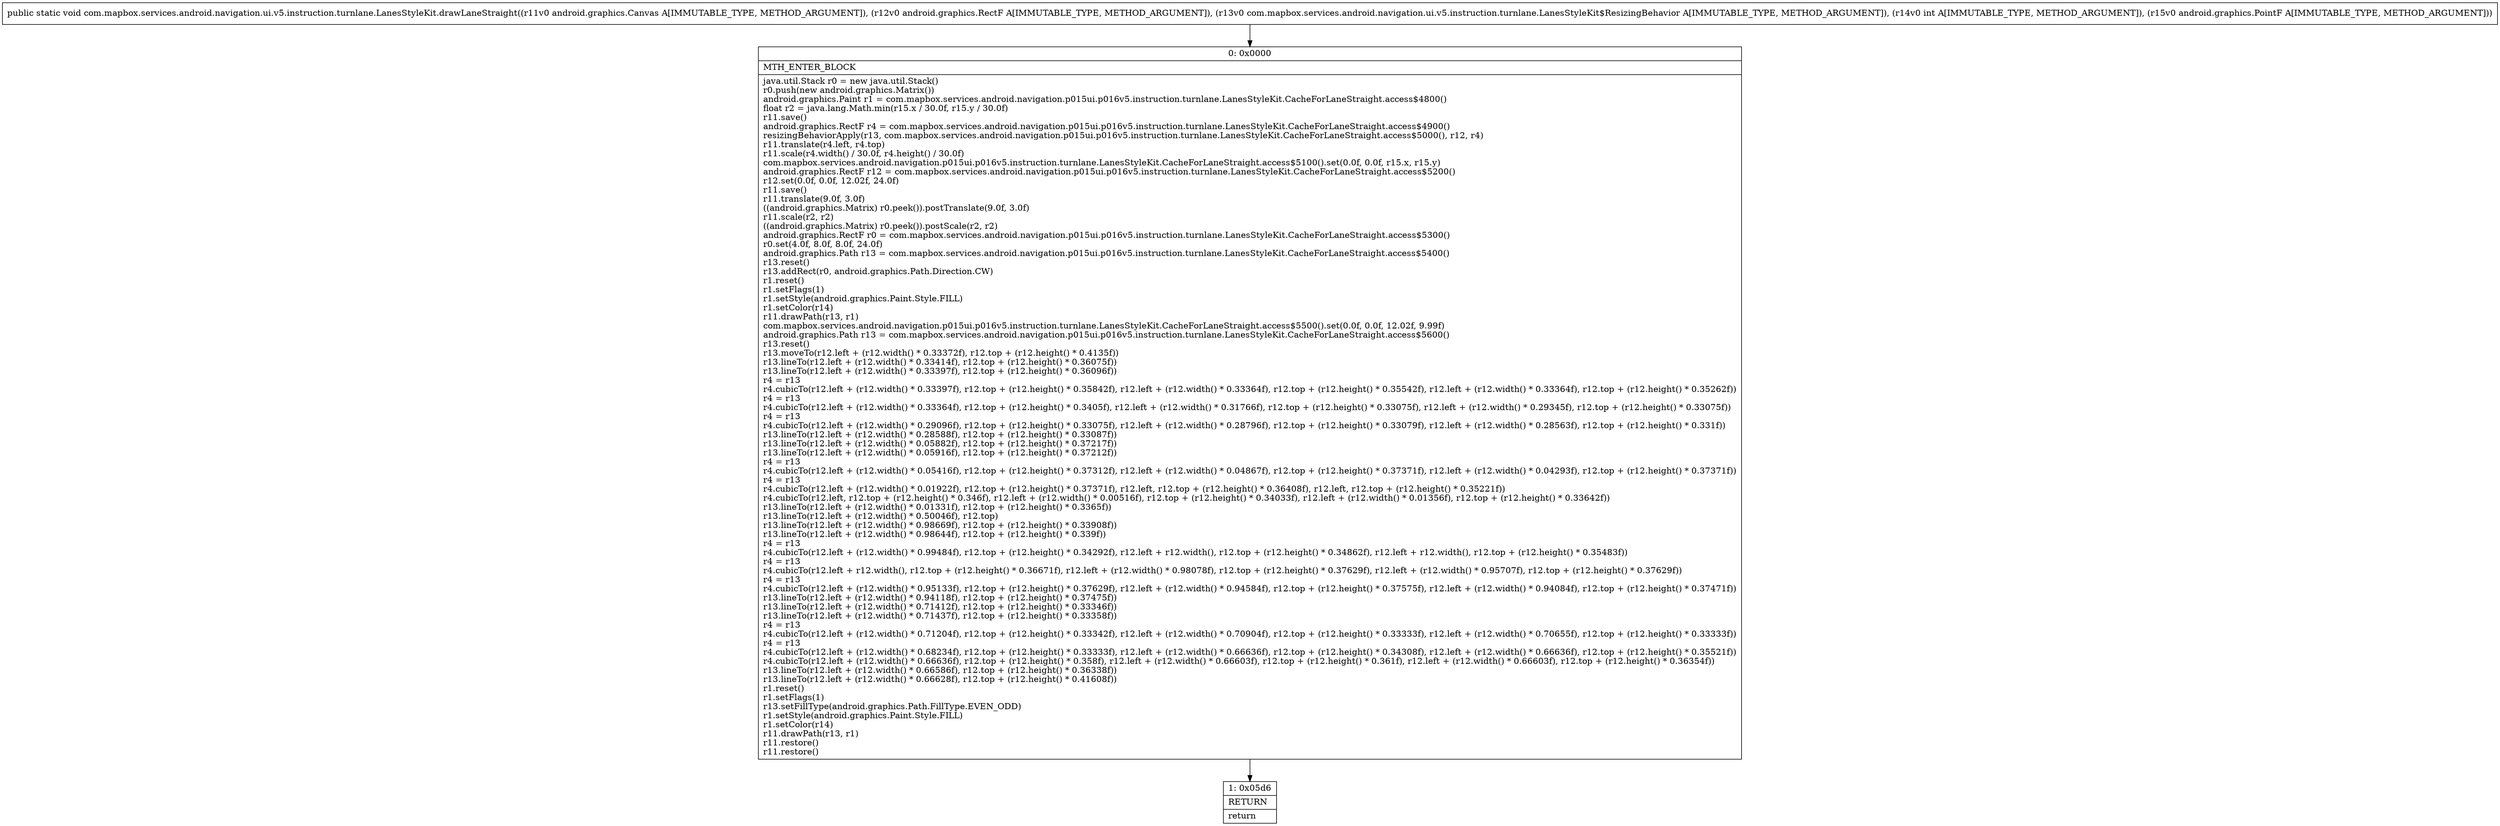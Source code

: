 digraph "CFG forcom.mapbox.services.android.navigation.ui.v5.instruction.turnlane.LanesStyleKit.drawLaneStraight(Landroid\/graphics\/Canvas;Landroid\/graphics\/RectF;Lcom\/mapbox\/services\/android\/navigation\/ui\/v5\/instruction\/turnlane\/LanesStyleKit$ResizingBehavior;ILandroid\/graphics\/PointF;)V" {
Node_0 [shape=record,label="{0\:\ 0x0000|MTH_ENTER_BLOCK\l|java.util.Stack r0 = new java.util.Stack()\lr0.push(new android.graphics.Matrix())\landroid.graphics.Paint r1 = com.mapbox.services.android.navigation.p015ui.p016v5.instruction.turnlane.LanesStyleKit.CacheForLaneStraight.access$4800()\lfloat r2 = java.lang.Math.min(r15.x \/ 30.0f, r15.y \/ 30.0f)\lr11.save()\landroid.graphics.RectF r4 = com.mapbox.services.android.navigation.p015ui.p016v5.instruction.turnlane.LanesStyleKit.CacheForLaneStraight.access$4900()\lresizingBehaviorApply(r13, com.mapbox.services.android.navigation.p015ui.p016v5.instruction.turnlane.LanesStyleKit.CacheForLaneStraight.access$5000(), r12, r4)\lr11.translate(r4.left, r4.top)\lr11.scale(r4.width() \/ 30.0f, r4.height() \/ 30.0f)\lcom.mapbox.services.android.navigation.p015ui.p016v5.instruction.turnlane.LanesStyleKit.CacheForLaneStraight.access$5100().set(0.0f, 0.0f, r15.x, r15.y)\landroid.graphics.RectF r12 = com.mapbox.services.android.navigation.p015ui.p016v5.instruction.turnlane.LanesStyleKit.CacheForLaneStraight.access$5200()\lr12.set(0.0f, 0.0f, 12.02f, 24.0f)\lr11.save()\lr11.translate(9.0f, 3.0f)\l((android.graphics.Matrix) r0.peek()).postTranslate(9.0f, 3.0f)\lr11.scale(r2, r2)\l((android.graphics.Matrix) r0.peek()).postScale(r2, r2)\landroid.graphics.RectF r0 = com.mapbox.services.android.navigation.p015ui.p016v5.instruction.turnlane.LanesStyleKit.CacheForLaneStraight.access$5300()\lr0.set(4.0f, 8.0f, 8.0f, 24.0f)\landroid.graphics.Path r13 = com.mapbox.services.android.navigation.p015ui.p016v5.instruction.turnlane.LanesStyleKit.CacheForLaneStraight.access$5400()\lr13.reset()\lr13.addRect(r0, android.graphics.Path.Direction.CW)\lr1.reset()\lr1.setFlags(1)\lr1.setStyle(android.graphics.Paint.Style.FILL)\lr1.setColor(r14)\lr11.drawPath(r13, r1)\lcom.mapbox.services.android.navigation.p015ui.p016v5.instruction.turnlane.LanesStyleKit.CacheForLaneStraight.access$5500().set(0.0f, 0.0f, 12.02f, 9.99f)\landroid.graphics.Path r13 = com.mapbox.services.android.navigation.p015ui.p016v5.instruction.turnlane.LanesStyleKit.CacheForLaneStraight.access$5600()\lr13.reset()\lr13.moveTo(r12.left + (r12.width() * 0.33372f), r12.top + (r12.height() * 0.4135f))\lr13.lineTo(r12.left + (r12.width() * 0.33414f), r12.top + (r12.height() * 0.36075f))\lr13.lineTo(r12.left + (r12.width() * 0.33397f), r12.top + (r12.height() * 0.36096f))\lr4 = r13\lr4.cubicTo(r12.left + (r12.width() * 0.33397f), r12.top + (r12.height() * 0.35842f), r12.left + (r12.width() * 0.33364f), r12.top + (r12.height() * 0.35542f), r12.left + (r12.width() * 0.33364f), r12.top + (r12.height() * 0.35262f))\lr4 = r13\lr4.cubicTo(r12.left + (r12.width() * 0.33364f), r12.top + (r12.height() * 0.3405f), r12.left + (r12.width() * 0.31766f), r12.top + (r12.height() * 0.33075f), r12.left + (r12.width() * 0.29345f), r12.top + (r12.height() * 0.33075f))\lr4 = r13\lr4.cubicTo(r12.left + (r12.width() * 0.29096f), r12.top + (r12.height() * 0.33075f), r12.left + (r12.width() * 0.28796f), r12.top + (r12.height() * 0.33079f), r12.left + (r12.width() * 0.28563f), r12.top + (r12.height() * 0.331f))\lr13.lineTo(r12.left + (r12.width() * 0.28588f), r12.top + (r12.height() * 0.33087f))\lr13.lineTo(r12.left + (r12.width() * 0.05882f), r12.top + (r12.height() * 0.37217f))\lr13.lineTo(r12.left + (r12.width() * 0.05916f), r12.top + (r12.height() * 0.37212f))\lr4 = r13\lr4.cubicTo(r12.left + (r12.width() * 0.05416f), r12.top + (r12.height() * 0.37312f), r12.left + (r12.width() * 0.04867f), r12.top + (r12.height() * 0.37371f), r12.left + (r12.width() * 0.04293f), r12.top + (r12.height() * 0.37371f))\lr4 = r13\lr4.cubicTo(r12.left + (r12.width() * 0.01922f), r12.top + (r12.height() * 0.37371f), r12.left, r12.top + (r12.height() * 0.36408f), r12.left, r12.top + (r12.height() * 0.35221f))\lr4.cubicTo(r12.left, r12.top + (r12.height() * 0.346f), r12.left + (r12.width() * 0.00516f), r12.top + (r12.height() * 0.34033f), r12.left + (r12.width() * 0.01356f), r12.top + (r12.height() * 0.33642f))\lr13.lineTo(r12.left + (r12.width() * 0.01331f), r12.top + (r12.height() * 0.3365f))\lr13.lineTo(r12.left + (r12.width() * 0.50046f), r12.top)\lr13.lineTo(r12.left + (r12.width() * 0.98669f), r12.top + (r12.height() * 0.33908f))\lr13.lineTo(r12.left + (r12.width() * 0.98644f), r12.top + (r12.height() * 0.339f))\lr4 = r13\lr4.cubicTo(r12.left + (r12.width() * 0.99484f), r12.top + (r12.height() * 0.34292f), r12.left + r12.width(), r12.top + (r12.height() * 0.34862f), r12.left + r12.width(), r12.top + (r12.height() * 0.35483f))\lr4 = r13\lr4.cubicTo(r12.left + r12.width(), r12.top + (r12.height() * 0.36671f), r12.left + (r12.width() * 0.98078f), r12.top + (r12.height() * 0.37629f), r12.left + (r12.width() * 0.95707f), r12.top + (r12.height() * 0.37629f))\lr4 = r13\lr4.cubicTo(r12.left + (r12.width() * 0.95133f), r12.top + (r12.height() * 0.37629f), r12.left + (r12.width() * 0.94584f), r12.top + (r12.height() * 0.37575f), r12.left + (r12.width() * 0.94084f), r12.top + (r12.height() * 0.37471f))\lr13.lineTo(r12.left + (r12.width() * 0.94118f), r12.top + (r12.height() * 0.37475f))\lr13.lineTo(r12.left + (r12.width() * 0.71412f), r12.top + (r12.height() * 0.33346f))\lr13.lineTo(r12.left + (r12.width() * 0.71437f), r12.top + (r12.height() * 0.33358f))\lr4 = r13\lr4.cubicTo(r12.left + (r12.width() * 0.71204f), r12.top + (r12.height() * 0.33342f), r12.left + (r12.width() * 0.70904f), r12.top + (r12.height() * 0.33333f), r12.left + (r12.width() * 0.70655f), r12.top + (r12.height() * 0.33333f))\lr4 = r13\lr4.cubicTo(r12.left + (r12.width() * 0.68234f), r12.top + (r12.height() * 0.33333f), r12.left + (r12.width() * 0.66636f), r12.top + (r12.height() * 0.34308f), r12.left + (r12.width() * 0.66636f), r12.top + (r12.height() * 0.35521f))\lr4.cubicTo(r12.left + (r12.width() * 0.66636f), r12.top + (r12.height() * 0.358f), r12.left + (r12.width() * 0.66603f), r12.top + (r12.height() * 0.361f), r12.left + (r12.width() * 0.66603f), r12.top + (r12.height() * 0.36354f))\lr13.lineTo(r12.left + (r12.width() * 0.66586f), r12.top + (r12.height() * 0.36338f))\lr13.lineTo(r12.left + (r12.width() * 0.66628f), r12.top + (r12.height() * 0.41608f))\lr1.reset()\lr1.setFlags(1)\lr13.setFillType(android.graphics.Path.FillType.EVEN_ODD)\lr1.setStyle(android.graphics.Paint.Style.FILL)\lr1.setColor(r14)\lr11.drawPath(r13, r1)\lr11.restore()\lr11.restore()\l}"];
Node_1 [shape=record,label="{1\:\ 0x05d6|RETURN\l|return\l}"];
MethodNode[shape=record,label="{public static void com.mapbox.services.android.navigation.ui.v5.instruction.turnlane.LanesStyleKit.drawLaneStraight((r11v0 android.graphics.Canvas A[IMMUTABLE_TYPE, METHOD_ARGUMENT]), (r12v0 android.graphics.RectF A[IMMUTABLE_TYPE, METHOD_ARGUMENT]), (r13v0 com.mapbox.services.android.navigation.ui.v5.instruction.turnlane.LanesStyleKit$ResizingBehavior A[IMMUTABLE_TYPE, METHOD_ARGUMENT]), (r14v0 int A[IMMUTABLE_TYPE, METHOD_ARGUMENT]), (r15v0 android.graphics.PointF A[IMMUTABLE_TYPE, METHOD_ARGUMENT])) }"];
MethodNode -> Node_0;
Node_0 -> Node_1;
}

